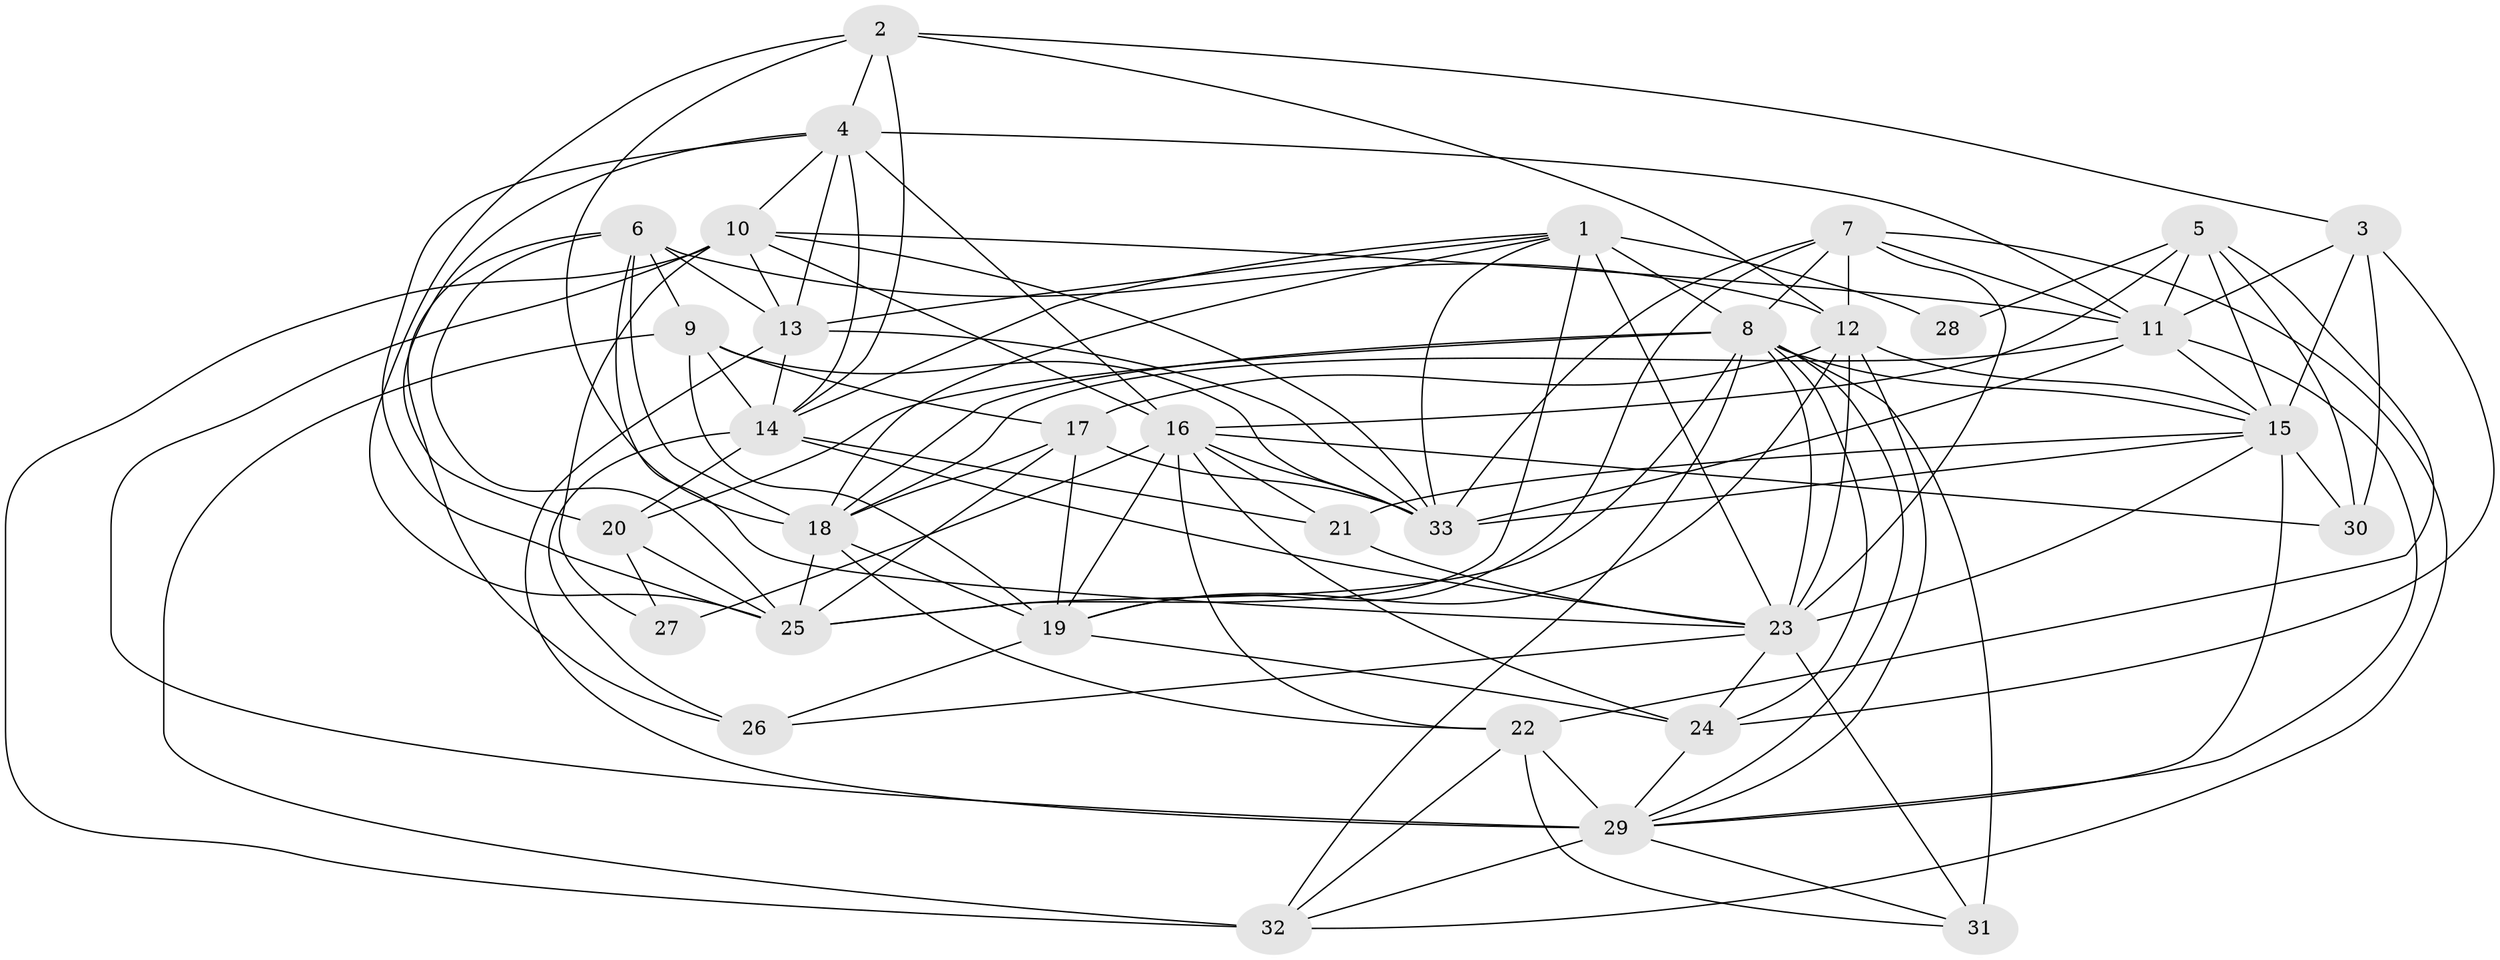 // original degree distribution, {4: 1.0}
// Generated by graph-tools (version 1.1) at 2025/53/03/04/25 22:53:46]
// undirected, 33 vertices, 115 edges
graph export_dot {
  node [color=gray90,style=filled];
  1;
  2;
  3;
  4;
  5;
  6;
  7;
  8;
  9;
  10;
  11;
  12;
  13;
  14;
  15;
  16;
  17;
  18;
  19;
  20;
  21;
  22;
  23;
  24;
  25;
  26;
  27;
  28;
  29;
  30;
  31;
  32;
  33;
  1 -- 8 [weight=1.0];
  1 -- 13 [weight=1.0];
  1 -- 14 [weight=1.0];
  1 -- 18 [weight=1.0];
  1 -- 23 [weight=2.0];
  1 -- 25 [weight=1.0];
  1 -- 28 [weight=3.0];
  1 -- 33 [weight=2.0];
  2 -- 3 [weight=2.0];
  2 -- 4 [weight=2.0];
  2 -- 12 [weight=1.0];
  2 -- 14 [weight=1.0];
  2 -- 18 [weight=1.0];
  2 -- 25 [weight=1.0];
  3 -- 11 [weight=1.0];
  3 -- 15 [weight=1.0];
  3 -- 24 [weight=1.0];
  3 -- 30 [weight=1.0];
  4 -- 10 [weight=1.0];
  4 -- 11 [weight=3.0];
  4 -- 13 [weight=1.0];
  4 -- 14 [weight=1.0];
  4 -- 16 [weight=2.0];
  4 -- 20 [weight=1.0];
  4 -- 25 [weight=1.0];
  5 -- 11 [weight=1.0];
  5 -- 15 [weight=1.0];
  5 -- 16 [weight=1.0];
  5 -- 22 [weight=1.0];
  5 -- 28 [weight=1.0];
  5 -- 30 [weight=1.0];
  6 -- 9 [weight=4.0];
  6 -- 12 [weight=1.0];
  6 -- 13 [weight=2.0];
  6 -- 18 [weight=2.0];
  6 -- 23 [weight=1.0];
  6 -- 25 [weight=1.0];
  6 -- 26 [weight=1.0];
  7 -- 8 [weight=1.0];
  7 -- 11 [weight=1.0];
  7 -- 12 [weight=2.0];
  7 -- 19 [weight=1.0];
  7 -- 23 [weight=1.0];
  7 -- 32 [weight=1.0];
  7 -- 33 [weight=1.0];
  8 -- 15 [weight=1.0];
  8 -- 18 [weight=2.0];
  8 -- 20 [weight=1.0];
  8 -- 23 [weight=1.0];
  8 -- 24 [weight=1.0];
  8 -- 25 [weight=1.0];
  8 -- 29 [weight=1.0];
  8 -- 31 [weight=1.0];
  8 -- 32 [weight=1.0];
  9 -- 14 [weight=3.0];
  9 -- 17 [weight=1.0];
  9 -- 19 [weight=2.0];
  9 -- 32 [weight=1.0];
  9 -- 33 [weight=1.0];
  10 -- 11 [weight=1.0];
  10 -- 13 [weight=1.0];
  10 -- 16 [weight=1.0];
  10 -- 27 [weight=1.0];
  10 -- 29 [weight=3.0];
  10 -- 32 [weight=1.0];
  10 -- 33 [weight=1.0];
  11 -- 15 [weight=1.0];
  11 -- 18 [weight=2.0];
  11 -- 29 [weight=1.0];
  11 -- 33 [weight=1.0];
  12 -- 15 [weight=1.0];
  12 -- 17 [weight=1.0];
  12 -- 19 [weight=2.0];
  12 -- 23 [weight=1.0];
  12 -- 29 [weight=1.0];
  13 -- 14 [weight=1.0];
  13 -- 29 [weight=1.0];
  13 -- 33 [weight=1.0];
  14 -- 20 [weight=2.0];
  14 -- 21 [weight=1.0];
  14 -- 23 [weight=1.0];
  14 -- 26 [weight=1.0];
  15 -- 21 [weight=1.0];
  15 -- 23 [weight=1.0];
  15 -- 29 [weight=1.0];
  15 -- 30 [weight=1.0];
  15 -- 33 [weight=1.0];
  16 -- 19 [weight=1.0];
  16 -- 21 [weight=1.0];
  16 -- 22 [weight=1.0];
  16 -- 24 [weight=1.0];
  16 -- 27 [weight=2.0];
  16 -- 30 [weight=1.0];
  16 -- 33 [weight=1.0];
  17 -- 18 [weight=1.0];
  17 -- 19 [weight=3.0];
  17 -- 25 [weight=1.0];
  17 -- 33 [weight=1.0];
  18 -- 19 [weight=1.0];
  18 -- 22 [weight=1.0];
  18 -- 25 [weight=1.0];
  19 -- 24 [weight=1.0];
  19 -- 26 [weight=1.0];
  20 -- 25 [weight=1.0];
  20 -- 27 [weight=1.0];
  21 -- 23 [weight=1.0];
  22 -- 29 [weight=1.0];
  22 -- 31 [weight=1.0];
  22 -- 32 [weight=1.0];
  23 -- 24 [weight=1.0];
  23 -- 26 [weight=1.0];
  23 -- 31 [weight=1.0];
  24 -- 29 [weight=1.0];
  29 -- 31 [weight=1.0];
  29 -- 32 [weight=1.0];
}

